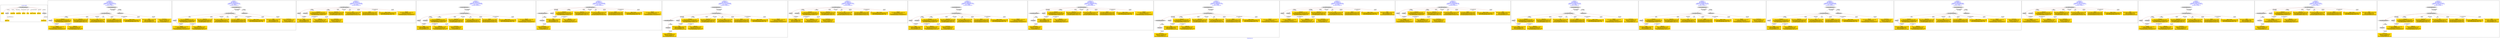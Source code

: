 digraph n0 {
fontcolor="blue"
remincross="true"
label="s29-gilcrease.csv"
subgraph cluster_0 {
label="1-correct model"
n2[style="filled",color="white",fillcolor="lightgray",label="CulturalHeritageObject1"];
n3[shape="plaintext",style="filled",fillcolor="gold",label="Dated"];
n4[style="filled",color="white",fillcolor="lightgray",label="Person1"];
n5[shape="plaintext",style="filled",fillcolor="gold",label="Description"];
n6[shape="plaintext",style="filled",fillcolor="gold",label="Dimensions"];
n7[shape="plaintext",style="filled",fillcolor="gold",label="Medium"];
n8[shape="plaintext",style="filled",fillcolor="gold",label="Title"];
n9[shape="plaintext",style="filled",fillcolor="gold",label="Object Number"];
n10[shape="plaintext",style="filled",fillcolor="gold",label="ObjectID"];
n11[style="filled",color="white",fillcolor="lightgray",label="Concept1"];
n12[shape="plaintext",style="filled",fillcolor="gold",label="Alpha Sort"];
n13[shape="plaintext",style="filled",fillcolor="gold",label="Classification"];
}
subgraph cluster_1 {
label="candidate 0\nlink coherence:1.0\nnode coherence:1.0\nconfidence:0.4631495423009722\nmapping score:0.5988276252114352\ncost:11.99958\n-precision:0.67-recall:0.73"
n15[style="filled",color="white",fillcolor="lightgray",label="CulturalHeritageObject1"];
n16[style="filled",color="white",fillcolor="lightgray",label="Person1"];
n17[style="filled",color="white",fillcolor="lightgray",label="EuropeanaAggregation1"];
n18[style="filled",color="white",fillcolor="lightgray",label="WebResource1"];
n19[shape="plaintext",style="filled",fillcolor="gold",label="Dimensions\n[CulturalHeritageObject,extent,0.687]\n[CulturalHeritageObject,accessionNumber,0.159]\n[CulturalHeritageObject,description,0.083]\n[CulturalHeritageObject,medium,0.071]"];
n20[shape="plaintext",style="filled",fillcolor="gold",label="Description\n[CulturalHeritageObject,description,0.375]\n[Person,biographicalInformation,0.259]\n[CulturalHeritageObject,title,0.232]\n[CulturalHeritageObject,medium,0.134]"];
n21[shape="plaintext",style="filled",fillcolor="gold",label="ObjectID\n[CulturalHeritageObject,created,0.39]\n[Person,dateOfDeath,0.3]\n[CulturalHeritageObject,accessionNumber,0.237]\n[CulturalHeritageObject,description,0.073]"];
n22[shape="plaintext",style="filled",fillcolor="gold",label="Title\n[CulturalHeritageObject,description,0.336]\n[CulturalHeritageObject,title,0.31]\n[Person,biographicalInformation,0.26]\n[CulturalHeritageObject,provenance,0.093]"];
n23[shape="plaintext",style="filled",fillcolor="gold",label="Medium\n[CulturalHeritageObject,medium,0.809]\n[CulturalHeritageObject,description,0.079]\n[Person,biographicalInformation,0.058]\n[CulturalHeritageObject,provenance,0.054]"];
n24[shape="plaintext",style="filled",fillcolor="gold",label="Classification\n[WebResource,classLink,0.315]\n[Document,classLink,0.275]\n[Concept,prefLabel,0.22]\n[Person,biographicalInformation,0.19]"];
n25[shape="plaintext",style="filled",fillcolor="gold",label="Object Number\n[CulturalHeritageObject,accessionNumber,0.548]\n[CulturalHeritageObject,extent,0.313]\n[Person,biographicalInformation,0.138]"];
n26[shape="plaintext",style="filled",fillcolor="gold",label="Alpha Sort\n[Person,nameOfThePerson,0.446]\n[Document,classLink,0.219]\n[CulturalHeritageObject,provenance,0.188]\n[CulturalHeritageObject,title,0.147]"];
n27[shape="plaintext",style="filled",fillcolor="gold",label="Dated\n[CulturalHeritageObject,created,0.378]\n[Person,dateOfBirth,0.28]\n[Person,dateOfDeath,0.254]\n[Person,biographicalInformation,0.088]"];
}
subgraph cluster_2 {
label="candidate 1\nlink coherence:1.0\nnode coherence:1.0\nconfidence:0.4631495423009722\nmapping score:0.5988276252114352\ncost:11.99974\n-precision:0.58-recall:0.64"
n29[style="filled",color="white",fillcolor="lightgray",label="CulturalHeritageObject1"];
n30[style="filled",color="white",fillcolor="lightgray",label="Person2"];
n31[style="filled",color="white",fillcolor="lightgray",label="EuropeanaAggregation1"];
n32[style="filled",color="white",fillcolor="lightgray",label="WebResource1"];
n33[shape="plaintext",style="filled",fillcolor="gold",label="ObjectID\n[CulturalHeritageObject,created,0.39]\n[Person,dateOfDeath,0.3]\n[CulturalHeritageObject,accessionNumber,0.237]\n[CulturalHeritageObject,description,0.073]"];
n34[shape="plaintext",style="filled",fillcolor="gold",label="Dimensions\n[CulturalHeritageObject,extent,0.687]\n[CulturalHeritageObject,accessionNumber,0.159]\n[CulturalHeritageObject,description,0.083]\n[CulturalHeritageObject,medium,0.071]"];
n35[shape="plaintext",style="filled",fillcolor="gold",label="Alpha Sort\n[Person,nameOfThePerson,0.446]\n[Document,classLink,0.219]\n[CulturalHeritageObject,provenance,0.188]\n[CulturalHeritageObject,title,0.147]"];
n36[shape="plaintext",style="filled",fillcolor="gold",label="Description\n[CulturalHeritageObject,description,0.375]\n[Person,biographicalInformation,0.259]\n[CulturalHeritageObject,title,0.232]\n[CulturalHeritageObject,medium,0.134]"];
n37[shape="plaintext",style="filled",fillcolor="gold",label="Title\n[CulturalHeritageObject,description,0.336]\n[CulturalHeritageObject,title,0.31]\n[Person,biographicalInformation,0.26]\n[CulturalHeritageObject,provenance,0.093]"];
n38[shape="plaintext",style="filled",fillcolor="gold",label="Medium\n[CulturalHeritageObject,medium,0.809]\n[CulturalHeritageObject,description,0.079]\n[Person,biographicalInformation,0.058]\n[CulturalHeritageObject,provenance,0.054]"];
n39[shape="plaintext",style="filled",fillcolor="gold",label="Classification\n[WebResource,classLink,0.315]\n[Document,classLink,0.275]\n[Concept,prefLabel,0.22]\n[Person,biographicalInformation,0.19]"];
n40[shape="plaintext",style="filled",fillcolor="gold",label="Object Number\n[CulturalHeritageObject,accessionNumber,0.548]\n[CulturalHeritageObject,extent,0.313]\n[Person,biographicalInformation,0.138]"];
n41[shape="plaintext",style="filled",fillcolor="gold",label="Dated\n[CulturalHeritageObject,created,0.378]\n[Person,dateOfBirth,0.28]\n[Person,dateOfDeath,0.254]\n[Person,biographicalInformation,0.088]"];
}
subgraph cluster_3 {
label="candidate 10\nlink coherence:1.0\nnode coherence:1.0\nconfidence:0.45771821290424836\nmapping score:0.5970171820791939\ncost:10.99981\n-precision:0.64-recall:0.64"
n43[style="filled",color="white",fillcolor="lightgray",label="CulturalHeritageObject1"];
n44[style="filled",color="white",fillcolor="lightgray",label="Person1"];
n45[style="filled",color="white",fillcolor="lightgray",label="Document1"];
n46[shape="plaintext",style="filled",fillcolor="gold",label="Dimensions\n[CulturalHeritageObject,extent,0.687]\n[CulturalHeritageObject,accessionNumber,0.159]\n[CulturalHeritageObject,description,0.083]\n[CulturalHeritageObject,medium,0.071]"];
n47[shape="plaintext",style="filled",fillcolor="gold",label="Classification\n[WebResource,classLink,0.315]\n[Document,classLink,0.275]\n[Concept,prefLabel,0.22]\n[Person,biographicalInformation,0.19]"];
n48[shape="plaintext",style="filled",fillcolor="gold",label="Description\n[CulturalHeritageObject,description,0.375]\n[Person,biographicalInformation,0.259]\n[CulturalHeritageObject,title,0.232]\n[CulturalHeritageObject,medium,0.134]"];
n49[shape="plaintext",style="filled",fillcolor="gold",label="Title\n[CulturalHeritageObject,description,0.336]\n[CulturalHeritageObject,title,0.31]\n[Person,biographicalInformation,0.26]\n[CulturalHeritageObject,provenance,0.093]"];
n50[shape="plaintext",style="filled",fillcolor="gold",label="Medium\n[CulturalHeritageObject,medium,0.809]\n[CulturalHeritageObject,description,0.079]\n[Person,biographicalInformation,0.058]\n[CulturalHeritageObject,provenance,0.054]"];
n51[shape="plaintext",style="filled",fillcolor="gold",label="Dated\n[CulturalHeritageObject,created,0.378]\n[Person,dateOfBirth,0.28]\n[Person,dateOfDeath,0.254]\n[Person,biographicalInformation,0.088]"];
n52[shape="plaintext",style="filled",fillcolor="gold",label="Object Number\n[CulturalHeritageObject,accessionNumber,0.548]\n[CulturalHeritageObject,extent,0.313]\n[Person,biographicalInformation,0.138]"];
n53[shape="plaintext",style="filled",fillcolor="gold",label="Alpha Sort\n[Person,nameOfThePerson,0.446]\n[Document,classLink,0.219]\n[CulturalHeritageObject,provenance,0.188]\n[CulturalHeritageObject,title,0.147]"];
n54[shape="plaintext",style="filled",fillcolor="gold",label="ObjectID\n[CulturalHeritageObject,created,0.39]\n[Person,dateOfDeath,0.3]\n[CulturalHeritageObject,accessionNumber,0.237]\n[CulturalHeritageObject,description,0.073]"];
}
subgraph cluster_4 {
label="candidate 11\nlink coherence:1.0\nnode coherence:1.0\nconfidence:0.45771821290424836\nmapping score:0.5970171820791939\ncost:11.99968\n-precision:0.58-recall:0.64"
n56[style="filled",color="white",fillcolor="lightgray",label="CulturalHeritageObject1"];
n57[style="filled",color="white",fillcolor="lightgray",label="Person1"];
n58[style="filled",color="white",fillcolor="lightgray",label="Document1"];
n59[style="filled",color="white",fillcolor="lightgray",label="EuropeanaAggregation1"];
n60[shape="plaintext",style="filled",fillcolor="gold",label="Dimensions\n[CulturalHeritageObject,extent,0.687]\n[CulturalHeritageObject,accessionNumber,0.159]\n[CulturalHeritageObject,description,0.083]\n[CulturalHeritageObject,medium,0.071]"];
n61[shape="plaintext",style="filled",fillcolor="gold",label="Classification\n[WebResource,classLink,0.315]\n[Document,classLink,0.275]\n[Concept,prefLabel,0.22]\n[Person,biographicalInformation,0.19]"];
n62[shape="plaintext",style="filled",fillcolor="gold",label="Description\n[CulturalHeritageObject,description,0.375]\n[Person,biographicalInformation,0.259]\n[CulturalHeritageObject,title,0.232]\n[CulturalHeritageObject,medium,0.134]"];
n63[shape="plaintext",style="filled",fillcolor="gold",label="Title\n[CulturalHeritageObject,description,0.336]\n[CulturalHeritageObject,title,0.31]\n[Person,biographicalInformation,0.26]\n[CulturalHeritageObject,provenance,0.093]"];
n64[shape="plaintext",style="filled",fillcolor="gold",label="Medium\n[CulturalHeritageObject,medium,0.809]\n[CulturalHeritageObject,description,0.079]\n[Person,biographicalInformation,0.058]\n[CulturalHeritageObject,provenance,0.054]"];
n65[shape="plaintext",style="filled",fillcolor="gold",label="Dated\n[CulturalHeritageObject,created,0.378]\n[Person,dateOfBirth,0.28]\n[Person,dateOfDeath,0.254]\n[Person,biographicalInformation,0.088]"];
n66[shape="plaintext",style="filled",fillcolor="gold",label="Object Number\n[CulturalHeritageObject,accessionNumber,0.548]\n[CulturalHeritageObject,extent,0.313]\n[Person,biographicalInformation,0.138]"];
n67[shape="plaintext",style="filled",fillcolor="gold",label="Alpha Sort\n[Person,nameOfThePerson,0.446]\n[Document,classLink,0.219]\n[CulturalHeritageObject,provenance,0.188]\n[CulturalHeritageObject,title,0.147]"];
n68[shape="plaintext",style="filled",fillcolor="gold",label="ObjectID\n[CulturalHeritageObject,created,0.39]\n[Person,dateOfDeath,0.3]\n[CulturalHeritageObject,accessionNumber,0.237]\n[CulturalHeritageObject,description,0.073]"];
}
subgraph cluster_5 {
label="candidate 12\nlink coherence:1.0\nnode coherence:1.0\nconfidence:0.45771821290424836\nmapping score:0.5970171820791939\ncost:11.99981\n-precision:0.58-recall:0.64"
n70[style="filled",color="white",fillcolor="lightgray",label="CulturalHeritageObject1"];
n71[style="filled",color="white",fillcolor="lightgray",label="CulturalHeritageObject2"];
n72[style="filled",color="white",fillcolor="lightgray",label="Person1"];
n73[style="filled",color="white",fillcolor="lightgray",label="Document2"];
n74[shape="plaintext",style="filled",fillcolor="gold",label="Dimensions\n[CulturalHeritageObject,extent,0.687]\n[CulturalHeritageObject,accessionNumber,0.159]\n[CulturalHeritageObject,description,0.083]\n[CulturalHeritageObject,medium,0.071]"];
n75[shape="plaintext",style="filled",fillcolor="gold",label="Description\n[CulturalHeritageObject,description,0.375]\n[Person,biographicalInformation,0.259]\n[CulturalHeritageObject,title,0.232]\n[CulturalHeritageObject,medium,0.134]"];
n76[shape="plaintext",style="filled",fillcolor="gold",label="Title\n[CulturalHeritageObject,description,0.336]\n[CulturalHeritageObject,title,0.31]\n[Person,biographicalInformation,0.26]\n[CulturalHeritageObject,provenance,0.093]"];
n77[shape="plaintext",style="filled",fillcolor="gold",label="Medium\n[CulturalHeritageObject,medium,0.809]\n[CulturalHeritageObject,description,0.079]\n[Person,biographicalInformation,0.058]\n[CulturalHeritageObject,provenance,0.054]"];
n78[shape="plaintext",style="filled",fillcolor="gold",label="Dated\n[CulturalHeritageObject,created,0.378]\n[Person,dateOfBirth,0.28]\n[Person,dateOfDeath,0.254]\n[Person,biographicalInformation,0.088]"];
n79[shape="plaintext",style="filled",fillcolor="gold",label="Object Number\n[CulturalHeritageObject,accessionNumber,0.548]\n[CulturalHeritageObject,extent,0.313]\n[Person,biographicalInformation,0.138]"];
n80[shape="plaintext",style="filled",fillcolor="gold",label="Classification\n[WebResource,classLink,0.315]\n[Document,classLink,0.275]\n[Concept,prefLabel,0.22]\n[Person,biographicalInformation,0.19]"];
n81[shape="plaintext",style="filled",fillcolor="gold",label="Alpha Sort\n[Person,nameOfThePerson,0.446]\n[Document,classLink,0.219]\n[CulturalHeritageObject,provenance,0.188]\n[CulturalHeritageObject,title,0.147]"];
n82[shape="plaintext",style="filled",fillcolor="gold",label="ObjectID\n[CulturalHeritageObject,created,0.39]\n[Person,dateOfDeath,0.3]\n[CulturalHeritageObject,accessionNumber,0.237]\n[CulturalHeritageObject,description,0.073]"];
}
subgraph cluster_6 {
label="candidate 13\nlink coherence:1.0\nnode coherence:1.0\nconfidence:0.45771821290424836\nmapping score:0.5970171820791939\ncost:12.99968\n-precision:0.54-recall:0.64"
n84[style="filled",color="white",fillcolor="lightgray",label="CulturalHeritageObject1"];
n85[style="filled",color="white",fillcolor="lightgray",label="CulturalHeritageObject2"];
n86[style="filled",color="white",fillcolor="lightgray",label="Person1"];
n87[style="filled",color="white",fillcolor="lightgray",label="Document2"];
n88[style="filled",color="white",fillcolor="lightgray",label="EuropeanaAggregation1"];
n89[shape="plaintext",style="filled",fillcolor="gold",label="Dimensions\n[CulturalHeritageObject,extent,0.687]\n[CulturalHeritageObject,accessionNumber,0.159]\n[CulturalHeritageObject,description,0.083]\n[CulturalHeritageObject,medium,0.071]"];
n90[shape="plaintext",style="filled",fillcolor="gold",label="Description\n[CulturalHeritageObject,description,0.375]\n[Person,biographicalInformation,0.259]\n[CulturalHeritageObject,title,0.232]\n[CulturalHeritageObject,medium,0.134]"];
n91[shape="plaintext",style="filled",fillcolor="gold",label="Title\n[CulturalHeritageObject,description,0.336]\n[CulturalHeritageObject,title,0.31]\n[Person,biographicalInformation,0.26]\n[CulturalHeritageObject,provenance,0.093]"];
n92[shape="plaintext",style="filled",fillcolor="gold",label="Medium\n[CulturalHeritageObject,medium,0.809]\n[CulturalHeritageObject,description,0.079]\n[Person,biographicalInformation,0.058]\n[CulturalHeritageObject,provenance,0.054]"];
n93[shape="plaintext",style="filled",fillcolor="gold",label="Dated\n[CulturalHeritageObject,created,0.378]\n[Person,dateOfBirth,0.28]\n[Person,dateOfDeath,0.254]\n[Person,biographicalInformation,0.088]"];
n94[shape="plaintext",style="filled",fillcolor="gold",label="Object Number\n[CulturalHeritageObject,accessionNumber,0.548]\n[CulturalHeritageObject,extent,0.313]\n[Person,biographicalInformation,0.138]"];
n95[shape="plaintext",style="filled",fillcolor="gold",label="Classification\n[WebResource,classLink,0.315]\n[Document,classLink,0.275]\n[Concept,prefLabel,0.22]\n[Person,biographicalInformation,0.19]"];
n96[shape="plaintext",style="filled",fillcolor="gold",label="Alpha Sort\n[Person,nameOfThePerson,0.446]\n[Document,classLink,0.219]\n[CulturalHeritageObject,provenance,0.188]\n[CulturalHeritageObject,title,0.147]"];
n97[shape="plaintext",style="filled",fillcolor="gold",label="ObjectID\n[CulturalHeritageObject,created,0.39]\n[Person,dateOfDeath,0.3]\n[CulturalHeritageObject,accessionNumber,0.237]\n[CulturalHeritageObject,description,0.073]"];
}
subgraph cluster_7 {
label="candidate 14\nlink coherence:1.0\nnode coherence:1.0\nconfidence:0.4548026498797903\nmapping score:0.5960453277377079\ncost:10.99981\n-precision:0.64-recall:0.64"
n99[style="filled",color="white",fillcolor="lightgray",label="CulturalHeritageObject1"];
n100[style="filled",color="white",fillcolor="lightgray",label="Person1"];
n101[style="filled",color="white",fillcolor="lightgray",label="Document1"];
n102[shape="plaintext",style="filled",fillcolor="gold",label="Dimensions\n[CulturalHeritageObject,extent,0.687]\n[CulturalHeritageObject,accessionNumber,0.159]\n[CulturalHeritageObject,description,0.083]\n[CulturalHeritageObject,medium,0.071]"];
n103[shape="plaintext",style="filled",fillcolor="gold",label="Classification\n[WebResource,classLink,0.315]\n[Document,classLink,0.275]\n[Concept,prefLabel,0.22]\n[Person,biographicalInformation,0.19]"];
n104[shape="plaintext",style="filled",fillcolor="gold",label="Description\n[CulturalHeritageObject,description,0.375]\n[Person,biographicalInformation,0.259]\n[CulturalHeritageObject,title,0.232]\n[CulturalHeritageObject,medium,0.134]"];
n105[shape="plaintext",style="filled",fillcolor="gold",label="Dated\n[CulturalHeritageObject,created,0.378]\n[Person,dateOfBirth,0.28]\n[Person,dateOfDeath,0.254]\n[Person,biographicalInformation,0.088]"];
n106[shape="plaintext",style="filled",fillcolor="gold",label="Title\n[CulturalHeritageObject,description,0.336]\n[CulturalHeritageObject,title,0.31]\n[Person,biographicalInformation,0.26]\n[CulturalHeritageObject,provenance,0.093]"];
n107[shape="plaintext",style="filled",fillcolor="gold",label="Medium\n[CulturalHeritageObject,medium,0.809]\n[CulturalHeritageObject,description,0.079]\n[Person,biographicalInformation,0.058]\n[CulturalHeritageObject,provenance,0.054]"];
n108[shape="plaintext",style="filled",fillcolor="gold",label="Object Number\n[CulturalHeritageObject,accessionNumber,0.548]\n[CulturalHeritageObject,extent,0.313]\n[Person,biographicalInformation,0.138]"];
n109[shape="plaintext",style="filled",fillcolor="gold",label="Alpha Sort\n[Person,nameOfThePerson,0.446]\n[Document,classLink,0.219]\n[CulturalHeritageObject,provenance,0.188]\n[CulturalHeritageObject,title,0.147]"];
n110[shape="plaintext",style="filled",fillcolor="gold",label="ObjectID\n[CulturalHeritageObject,created,0.39]\n[Person,dateOfDeath,0.3]\n[CulturalHeritageObject,accessionNumber,0.237]\n[CulturalHeritageObject,description,0.073]"];
}
subgraph cluster_8 {
label="candidate 15\nlink coherence:1.0\nnode coherence:1.0\nconfidence:0.4548026498797903\nmapping score:0.5960453277377079\ncost:11.99968\n-precision:0.58-recall:0.64"
n112[style="filled",color="white",fillcolor="lightgray",label="CulturalHeritageObject1"];
n113[style="filled",color="white",fillcolor="lightgray",label="Person1"];
n114[style="filled",color="white",fillcolor="lightgray",label="Document1"];
n115[style="filled",color="white",fillcolor="lightgray",label="EuropeanaAggregation1"];
n116[shape="plaintext",style="filled",fillcolor="gold",label="Dimensions\n[CulturalHeritageObject,extent,0.687]\n[CulturalHeritageObject,accessionNumber,0.159]\n[CulturalHeritageObject,description,0.083]\n[CulturalHeritageObject,medium,0.071]"];
n117[shape="plaintext",style="filled",fillcolor="gold",label="Classification\n[WebResource,classLink,0.315]\n[Document,classLink,0.275]\n[Concept,prefLabel,0.22]\n[Person,biographicalInformation,0.19]"];
n118[shape="plaintext",style="filled",fillcolor="gold",label="Description\n[CulturalHeritageObject,description,0.375]\n[Person,biographicalInformation,0.259]\n[CulturalHeritageObject,title,0.232]\n[CulturalHeritageObject,medium,0.134]"];
n119[shape="plaintext",style="filled",fillcolor="gold",label="Dated\n[CulturalHeritageObject,created,0.378]\n[Person,dateOfBirth,0.28]\n[Person,dateOfDeath,0.254]\n[Person,biographicalInformation,0.088]"];
n120[shape="plaintext",style="filled",fillcolor="gold",label="Title\n[CulturalHeritageObject,description,0.336]\n[CulturalHeritageObject,title,0.31]\n[Person,biographicalInformation,0.26]\n[CulturalHeritageObject,provenance,0.093]"];
n121[shape="plaintext",style="filled",fillcolor="gold",label="Medium\n[CulturalHeritageObject,medium,0.809]\n[CulturalHeritageObject,description,0.079]\n[Person,biographicalInformation,0.058]\n[CulturalHeritageObject,provenance,0.054]"];
n122[shape="plaintext",style="filled",fillcolor="gold",label="Object Number\n[CulturalHeritageObject,accessionNumber,0.548]\n[CulturalHeritageObject,extent,0.313]\n[Person,biographicalInformation,0.138]"];
n123[shape="plaintext",style="filled",fillcolor="gold",label="Alpha Sort\n[Person,nameOfThePerson,0.446]\n[Document,classLink,0.219]\n[CulturalHeritageObject,provenance,0.188]\n[CulturalHeritageObject,title,0.147]"];
n124[shape="plaintext",style="filled",fillcolor="gold",label="ObjectID\n[CulturalHeritageObject,created,0.39]\n[Person,dateOfDeath,0.3]\n[CulturalHeritageObject,accessionNumber,0.237]\n[CulturalHeritageObject,description,0.073]"];
}
subgraph cluster_9 {
label="candidate 16\nlink coherence:1.0\nnode coherence:1.0\nconfidence:0.4548026498797903\nmapping score:0.5960453277377079\ncost:11.99981\n-precision:0.58-recall:0.64"
n126[style="filled",color="white",fillcolor="lightgray",label="CulturalHeritageObject1"];
n127[style="filled",color="white",fillcolor="lightgray",label="CulturalHeritageObject2"];
n128[style="filled",color="white",fillcolor="lightgray",label="Person1"];
n129[style="filled",color="white",fillcolor="lightgray",label="Document2"];
n130[shape="plaintext",style="filled",fillcolor="gold",label="Dimensions\n[CulturalHeritageObject,extent,0.687]\n[CulturalHeritageObject,accessionNumber,0.159]\n[CulturalHeritageObject,description,0.083]\n[CulturalHeritageObject,medium,0.071]"];
n131[shape="plaintext",style="filled",fillcolor="gold",label="Description\n[CulturalHeritageObject,description,0.375]\n[Person,biographicalInformation,0.259]\n[CulturalHeritageObject,title,0.232]\n[CulturalHeritageObject,medium,0.134]"];
n132[shape="plaintext",style="filled",fillcolor="gold",label="Dated\n[CulturalHeritageObject,created,0.378]\n[Person,dateOfBirth,0.28]\n[Person,dateOfDeath,0.254]\n[Person,biographicalInformation,0.088]"];
n133[shape="plaintext",style="filled",fillcolor="gold",label="Title\n[CulturalHeritageObject,description,0.336]\n[CulturalHeritageObject,title,0.31]\n[Person,biographicalInformation,0.26]\n[CulturalHeritageObject,provenance,0.093]"];
n134[shape="plaintext",style="filled",fillcolor="gold",label="Medium\n[CulturalHeritageObject,medium,0.809]\n[CulturalHeritageObject,description,0.079]\n[Person,biographicalInformation,0.058]\n[CulturalHeritageObject,provenance,0.054]"];
n135[shape="plaintext",style="filled",fillcolor="gold",label="Object Number\n[CulturalHeritageObject,accessionNumber,0.548]\n[CulturalHeritageObject,extent,0.313]\n[Person,biographicalInformation,0.138]"];
n136[shape="plaintext",style="filled",fillcolor="gold",label="Classification\n[WebResource,classLink,0.315]\n[Document,classLink,0.275]\n[Concept,prefLabel,0.22]\n[Person,biographicalInformation,0.19]"];
n137[shape="plaintext",style="filled",fillcolor="gold",label="Alpha Sort\n[Person,nameOfThePerson,0.446]\n[Document,classLink,0.219]\n[CulturalHeritageObject,provenance,0.188]\n[CulturalHeritageObject,title,0.147]"];
n138[shape="plaintext",style="filled",fillcolor="gold",label="ObjectID\n[CulturalHeritageObject,created,0.39]\n[Person,dateOfDeath,0.3]\n[CulturalHeritageObject,accessionNumber,0.237]\n[CulturalHeritageObject,description,0.073]"];
}
subgraph cluster_10 {
label="candidate 17\nlink coherence:1.0\nnode coherence:1.0\nconfidence:0.4548026498797903\nmapping score:0.5960453277377079\ncost:12.99968\n-precision:0.54-recall:0.64"
n140[style="filled",color="white",fillcolor="lightgray",label="CulturalHeritageObject1"];
n141[style="filled",color="white",fillcolor="lightgray",label="CulturalHeritageObject2"];
n142[style="filled",color="white",fillcolor="lightgray",label="Person1"];
n143[style="filled",color="white",fillcolor="lightgray",label="Document2"];
n144[style="filled",color="white",fillcolor="lightgray",label="EuropeanaAggregation1"];
n145[shape="plaintext",style="filled",fillcolor="gold",label="Dimensions\n[CulturalHeritageObject,extent,0.687]\n[CulturalHeritageObject,accessionNumber,0.159]\n[CulturalHeritageObject,description,0.083]\n[CulturalHeritageObject,medium,0.071]"];
n146[shape="plaintext",style="filled",fillcolor="gold",label="Description\n[CulturalHeritageObject,description,0.375]\n[Person,biographicalInformation,0.259]\n[CulturalHeritageObject,title,0.232]\n[CulturalHeritageObject,medium,0.134]"];
n147[shape="plaintext",style="filled",fillcolor="gold",label="Dated\n[CulturalHeritageObject,created,0.378]\n[Person,dateOfBirth,0.28]\n[Person,dateOfDeath,0.254]\n[Person,biographicalInformation,0.088]"];
n148[shape="plaintext",style="filled",fillcolor="gold",label="Title\n[CulturalHeritageObject,description,0.336]\n[CulturalHeritageObject,title,0.31]\n[Person,biographicalInformation,0.26]\n[CulturalHeritageObject,provenance,0.093]"];
n149[shape="plaintext",style="filled",fillcolor="gold",label="Medium\n[CulturalHeritageObject,medium,0.809]\n[CulturalHeritageObject,description,0.079]\n[Person,biographicalInformation,0.058]\n[CulturalHeritageObject,provenance,0.054]"];
n150[shape="plaintext",style="filled",fillcolor="gold",label="Object Number\n[CulturalHeritageObject,accessionNumber,0.548]\n[CulturalHeritageObject,extent,0.313]\n[Person,biographicalInformation,0.138]"];
n151[shape="plaintext",style="filled",fillcolor="gold",label="Classification\n[WebResource,classLink,0.315]\n[Document,classLink,0.275]\n[Concept,prefLabel,0.22]\n[Person,biographicalInformation,0.19]"];
n152[shape="plaintext",style="filled",fillcolor="gold",label="Alpha Sort\n[Person,nameOfThePerson,0.446]\n[Document,classLink,0.219]\n[CulturalHeritageObject,provenance,0.188]\n[CulturalHeritageObject,title,0.147]"];
n153[shape="plaintext",style="filled",fillcolor="gold",label="ObjectID\n[CulturalHeritageObject,created,0.39]\n[Person,dateOfDeath,0.3]\n[CulturalHeritageObject,accessionNumber,0.237]\n[CulturalHeritageObject,description,0.073]"];
}
subgraph cluster_11 {
label="candidate 18\nlink coherence:1.0\nnode coherence:1.0\nconfidence:0.45255824823847424\nmapping score:0.5952971938572692\ncost:10.9998\n-precision:0.91-recall:0.91"
n155[style="filled",color="white",fillcolor="lightgray",label="CulturalHeritageObject1"];
n156[style="filled",color="white",fillcolor="lightgray",label="Person1"];
n157[style="filled",color="white",fillcolor="lightgray",label="Concept1"];
n158[shape="plaintext",style="filled",fillcolor="gold",label="Dimensions\n[CulturalHeritageObject,extent,0.687]\n[CulturalHeritageObject,accessionNumber,0.159]\n[CulturalHeritageObject,description,0.083]\n[CulturalHeritageObject,medium,0.071]"];
n159[shape="plaintext",style="filled",fillcolor="gold",label="Classification\n[WebResource,classLink,0.315]\n[Document,classLink,0.275]\n[Concept,prefLabel,0.22]\n[Person,biographicalInformation,0.19]"];
n160[shape="plaintext",style="filled",fillcolor="gold",label="Description\n[CulturalHeritageObject,description,0.375]\n[Person,biographicalInformation,0.259]\n[CulturalHeritageObject,title,0.232]\n[CulturalHeritageObject,medium,0.134]"];
n161[shape="plaintext",style="filled",fillcolor="gold",label="ObjectID\n[CulturalHeritageObject,created,0.39]\n[Person,dateOfDeath,0.3]\n[CulturalHeritageObject,accessionNumber,0.237]\n[CulturalHeritageObject,description,0.073]"];
n162[shape="plaintext",style="filled",fillcolor="gold",label="Title\n[CulturalHeritageObject,description,0.336]\n[CulturalHeritageObject,title,0.31]\n[Person,biographicalInformation,0.26]\n[CulturalHeritageObject,provenance,0.093]"];
n163[shape="plaintext",style="filled",fillcolor="gold",label="Medium\n[CulturalHeritageObject,medium,0.809]\n[CulturalHeritageObject,description,0.079]\n[Person,biographicalInformation,0.058]\n[CulturalHeritageObject,provenance,0.054]"];
n164[shape="plaintext",style="filled",fillcolor="gold",label="Object Number\n[CulturalHeritageObject,accessionNumber,0.548]\n[CulturalHeritageObject,extent,0.313]\n[Person,biographicalInformation,0.138]"];
n165[shape="plaintext",style="filled",fillcolor="gold",label="Alpha Sort\n[Person,nameOfThePerson,0.446]\n[Document,classLink,0.219]\n[CulturalHeritageObject,provenance,0.188]\n[CulturalHeritageObject,title,0.147]"];
n166[shape="plaintext",style="filled",fillcolor="gold",label="Dated\n[CulturalHeritageObject,created,0.378]\n[Person,dateOfBirth,0.28]\n[Person,dateOfDeath,0.254]\n[Person,biographicalInformation,0.088]"];
}
subgraph cluster_12 {
label="candidate 19\nlink coherence:1.0\nnode coherence:1.0\nconfidence:0.45255824823847424\nmapping score:0.5952971938572692\ncost:10.99981\n-precision:0.82-recall:0.82"
n168[style="filled",color="white",fillcolor="lightgray",label="CulturalHeritageObject1"];
n169[style="filled",color="white",fillcolor="lightgray",label="Person1"];
n170[style="filled",color="white",fillcolor="lightgray",label="Concept1"];
n171[shape="plaintext",style="filled",fillcolor="gold",label="Dimensions\n[CulturalHeritageObject,extent,0.687]\n[CulturalHeritageObject,accessionNumber,0.159]\n[CulturalHeritageObject,description,0.083]\n[CulturalHeritageObject,medium,0.071]"];
n172[shape="plaintext",style="filled",fillcolor="gold",label="Classification\n[WebResource,classLink,0.315]\n[Document,classLink,0.275]\n[Concept,prefLabel,0.22]\n[Person,biographicalInformation,0.19]"];
n173[shape="plaintext",style="filled",fillcolor="gold",label="Description\n[CulturalHeritageObject,description,0.375]\n[Person,biographicalInformation,0.259]\n[CulturalHeritageObject,title,0.232]\n[CulturalHeritageObject,medium,0.134]"];
n174[shape="plaintext",style="filled",fillcolor="gold",label="ObjectID\n[CulturalHeritageObject,created,0.39]\n[Person,dateOfDeath,0.3]\n[CulturalHeritageObject,accessionNumber,0.237]\n[CulturalHeritageObject,description,0.073]"];
n175[shape="plaintext",style="filled",fillcolor="gold",label="Title\n[CulturalHeritageObject,description,0.336]\n[CulturalHeritageObject,title,0.31]\n[Person,biographicalInformation,0.26]\n[CulturalHeritageObject,provenance,0.093]"];
n176[shape="plaintext",style="filled",fillcolor="gold",label="Medium\n[CulturalHeritageObject,medium,0.809]\n[CulturalHeritageObject,description,0.079]\n[Person,biographicalInformation,0.058]\n[CulturalHeritageObject,provenance,0.054]"];
n177[shape="plaintext",style="filled",fillcolor="gold",label="Object Number\n[CulturalHeritageObject,accessionNumber,0.548]\n[CulturalHeritageObject,extent,0.313]\n[Person,biographicalInformation,0.138]"];
n178[shape="plaintext",style="filled",fillcolor="gold",label="Alpha Sort\n[Person,nameOfThePerson,0.446]\n[Document,classLink,0.219]\n[CulturalHeritageObject,provenance,0.188]\n[CulturalHeritageObject,title,0.147]"];
n179[shape="plaintext",style="filled",fillcolor="gold",label="Dated\n[CulturalHeritageObject,created,0.378]\n[Person,dateOfBirth,0.28]\n[Person,dateOfDeath,0.254]\n[Person,biographicalInformation,0.088]"];
}
subgraph cluster_13 {
label="candidate 2\nlink coherence:1.0\nnode coherence:1.0\nconfidence:0.46224980749171785\nmapping score:0.5985277136083503\ncost:11.99958\n-precision:0.58-recall:0.64"
n181[style="filled",color="white",fillcolor="lightgray",label="CulturalHeritageObject1"];
n182[style="filled",color="white",fillcolor="lightgray",label="Person1"];
n183[style="filled",color="white",fillcolor="lightgray",label="EuropeanaAggregation1"];
n184[style="filled",color="white",fillcolor="lightgray",label="WebResource1"];
n185[shape="plaintext",style="filled",fillcolor="gold",label="Dimensions\n[CulturalHeritageObject,extent,0.687]\n[CulturalHeritageObject,accessionNumber,0.159]\n[CulturalHeritageObject,description,0.083]\n[CulturalHeritageObject,medium,0.071]"];
n186[shape="plaintext",style="filled",fillcolor="gold",label="Description\n[CulturalHeritageObject,description,0.375]\n[Person,biographicalInformation,0.259]\n[CulturalHeritageObject,title,0.232]\n[CulturalHeritageObject,medium,0.134]"];
n187[shape="plaintext",style="filled",fillcolor="gold",label="Title\n[CulturalHeritageObject,description,0.336]\n[CulturalHeritageObject,title,0.31]\n[Person,biographicalInformation,0.26]\n[CulturalHeritageObject,provenance,0.093]"];
n188[shape="plaintext",style="filled",fillcolor="gold",label="Medium\n[CulturalHeritageObject,medium,0.809]\n[CulturalHeritageObject,description,0.079]\n[Person,biographicalInformation,0.058]\n[CulturalHeritageObject,provenance,0.054]"];
n189[shape="plaintext",style="filled",fillcolor="gold",label="Classification\n[WebResource,classLink,0.315]\n[Document,classLink,0.275]\n[Concept,prefLabel,0.22]\n[Person,biographicalInformation,0.19]"];
n190[shape="plaintext",style="filled",fillcolor="gold",label="Dated\n[CulturalHeritageObject,created,0.378]\n[Person,dateOfBirth,0.28]\n[Person,dateOfDeath,0.254]\n[Person,biographicalInformation,0.088]"];
n191[shape="plaintext",style="filled",fillcolor="gold",label="Object Number\n[CulturalHeritageObject,accessionNumber,0.548]\n[CulturalHeritageObject,extent,0.313]\n[Person,biographicalInformation,0.138]"];
n192[shape="plaintext",style="filled",fillcolor="gold",label="Alpha Sort\n[Person,nameOfThePerson,0.446]\n[Document,classLink,0.219]\n[CulturalHeritageObject,provenance,0.188]\n[CulturalHeritageObject,title,0.147]"];
n193[shape="plaintext",style="filled",fillcolor="gold",label="ObjectID\n[CulturalHeritageObject,created,0.39]\n[Person,dateOfDeath,0.3]\n[CulturalHeritageObject,accessionNumber,0.237]\n[CulturalHeritageObject,description,0.073]"];
}
subgraph cluster_14 {
label="candidate 3\nlink coherence:1.0\nnode coherence:1.0\nconfidence:0.46224980749171785\nmapping score:0.5985277136083503\ncost:11.99974\n-precision:0.5-recall:0.55"
n195[style="filled",color="white",fillcolor="lightgray",label="CulturalHeritageObject1"];
n196[style="filled",color="white",fillcolor="lightgray",label="Person2"];
n197[style="filled",color="white",fillcolor="lightgray",label="EuropeanaAggregation1"];
n198[style="filled",color="white",fillcolor="lightgray",label="WebResource1"];
n199[shape="plaintext",style="filled",fillcolor="gold",label="Dimensions\n[CulturalHeritageObject,extent,0.687]\n[CulturalHeritageObject,accessionNumber,0.159]\n[CulturalHeritageObject,description,0.083]\n[CulturalHeritageObject,medium,0.071]"];
n200[shape="plaintext",style="filled",fillcolor="gold",label="Dated\n[CulturalHeritageObject,created,0.378]\n[Person,dateOfBirth,0.28]\n[Person,dateOfDeath,0.254]\n[Person,biographicalInformation,0.088]"];
n201[shape="plaintext",style="filled",fillcolor="gold",label="Alpha Sort\n[Person,nameOfThePerson,0.446]\n[Document,classLink,0.219]\n[CulturalHeritageObject,provenance,0.188]\n[CulturalHeritageObject,title,0.147]"];
n202[shape="plaintext",style="filled",fillcolor="gold",label="Description\n[CulturalHeritageObject,description,0.375]\n[Person,biographicalInformation,0.259]\n[CulturalHeritageObject,title,0.232]\n[CulturalHeritageObject,medium,0.134]"];
n203[shape="plaintext",style="filled",fillcolor="gold",label="Title\n[CulturalHeritageObject,description,0.336]\n[CulturalHeritageObject,title,0.31]\n[Person,biographicalInformation,0.26]\n[CulturalHeritageObject,provenance,0.093]"];
n204[shape="plaintext",style="filled",fillcolor="gold",label="Medium\n[CulturalHeritageObject,medium,0.809]\n[CulturalHeritageObject,description,0.079]\n[Person,biographicalInformation,0.058]\n[CulturalHeritageObject,provenance,0.054]"];
n205[shape="plaintext",style="filled",fillcolor="gold",label="Classification\n[WebResource,classLink,0.315]\n[Document,classLink,0.275]\n[Concept,prefLabel,0.22]\n[Person,biographicalInformation,0.19]"];
n206[shape="plaintext",style="filled",fillcolor="gold",label="Object Number\n[CulturalHeritageObject,accessionNumber,0.548]\n[CulturalHeritageObject,extent,0.313]\n[Person,biographicalInformation,0.138]"];
n207[shape="plaintext",style="filled",fillcolor="gold",label="ObjectID\n[CulturalHeritageObject,created,0.39]\n[Person,dateOfDeath,0.3]\n[CulturalHeritageObject,accessionNumber,0.237]\n[CulturalHeritageObject,description,0.073]"];
}
subgraph cluster_15 {
label="candidate 4\nlink coherence:1.0\nnode coherence:1.0\nconfidence:0.4593342444672598\nmapping score:0.5975558592668644\ncost:11.99958\n-precision:0.58-recall:0.64"
n209[style="filled",color="white",fillcolor="lightgray",label="CulturalHeritageObject1"];
n210[style="filled",color="white",fillcolor="lightgray",label="Person1"];
n211[style="filled",color="white",fillcolor="lightgray",label="EuropeanaAggregation1"];
n212[style="filled",color="white",fillcolor="lightgray",label="WebResource1"];
n213[shape="plaintext",style="filled",fillcolor="gold",label="Dimensions\n[CulturalHeritageObject,extent,0.687]\n[CulturalHeritageObject,accessionNumber,0.159]\n[CulturalHeritageObject,description,0.083]\n[CulturalHeritageObject,medium,0.071]"];
n214[shape="plaintext",style="filled",fillcolor="gold",label="Description\n[CulturalHeritageObject,description,0.375]\n[Person,biographicalInformation,0.259]\n[CulturalHeritageObject,title,0.232]\n[CulturalHeritageObject,medium,0.134]"];
n215[shape="plaintext",style="filled",fillcolor="gold",label="Dated\n[CulturalHeritageObject,created,0.378]\n[Person,dateOfBirth,0.28]\n[Person,dateOfDeath,0.254]\n[Person,biographicalInformation,0.088]"];
n216[shape="plaintext",style="filled",fillcolor="gold",label="Title\n[CulturalHeritageObject,description,0.336]\n[CulturalHeritageObject,title,0.31]\n[Person,biographicalInformation,0.26]\n[CulturalHeritageObject,provenance,0.093]"];
n217[shape="plaintext",style="filled",fillcolor="gold",label="Medium\n[CulturalHeritageObject,medium,0.809]\n[CulturalHeritageObject,description,0.079]\n[Person,biographicalInformation,0.058]\n[CulturalHeritageObject,provenance,0.054]"];
n218[shape="plaintext",style="filled",fillcolor="gold",label="Classification\n[WebResource,classLink,0.315]\n[Document,classLink,0.275]\n[Concept,prefLabel,0.22]\n[Person,biographicalInformation,0.19]"];
n219[shape="plaintext",style="filled",fillcolor="gold",label="Object Number\n[CulturalHeritageObject,accessionNumber,0.548]\n[CulturalHeritageObject,extent,0.313]\n[Person,biographicalInformation,0.138]"];
n220[shape="plaintext",style="filled",fillcolor="gold",label="Alpha Sort\n[Person,nameOfThePerson,0.446]\n[Document,classLink,0.219]\n[CulturalHeritageObject,provenance,0.188]\n[CulturalHeritageObject,title,0.147]"];
n221[shape="plaintext",style="filled",fillcolor="gold",label="ObjectID\n[CulturalHeritageObject,created,0.39]\n[Person,dateOfDeath,0.3]\n[CulturalHeritageObject,accessionNumber,0.237]\n[CulturalHeritageObject,description,0.073]"];
}
subgraph cluster_16 {
label="candidate 5\nlink coherence:1.0\nnode coherence:1.0\nconfidence:0.4593342444672598\nmapping score:0.5975558592668644\ncost:11.99974\n-precision:0.5-recall:0.55"
n223[style="filled",color="white",fillcolor="lightgray",label="CulturalHeritageObject1"];
n224[style="filled",color="white",fillcolor="lightgray",label="Person2"];
n225[style="filled",color="white",fillcolor="lightgray",label="EuropeanaAggregation1"];
n226[style="filled",color="white",fillcolor="lightgray",label="WebResource1"];
n227[shape="plaintext",style="filled",fillcolor="gold",label="Dated\n[CulturalHeritageObject,created,0.378]\n[Person,dateOfBirth,0.28]\n[Person,dateOfDeath,0.254]\n[Person,biographicalInformation,0.088]"];
n228[shape="plaintext",style="filled",fillcolor="gold",label="Dimensions\n[CulturalHeritageObject,extent,0.687]\n[CulturalHeritageObject,accessionNumber,0.159]\n[CulturalHeritageObject,description,0.083]\n[CulturalHeritageObject,medium,0.071]"];
n229[shape="plaintext",style="filled",fillcolor="gold",label="Alpha Sort\n[Person,nameOfThePerson,0.446]\n[Document,classLink,0.219]\n[CulturalHeritageObject,provenance,0.188]\n[CulturalHeritageObject,title,0.147]"];
n230[shape="plaintext",style="filled",fillcolor="gold",label="Description\n[CulturalHeritageObject,description,0.375]\n[Person,biographicalInformation,0.259]\n[CulturalHeritageObject,title,0.232]\n[CulturalHeritageObject,medium,0.134]"];
n231[shape="plaintext",style="filled",fillcolor="gold",label="Title\n[CulturalHeritageObject,description,0.336]\n[CulturalHeritageObject,title,0.31]\n[Person,biographicalInformation,0.26]\n[CulturalHeritageObject,provenance,0.093]"];
n232[shape="plaintext",style="filled",fillcolor="gold",label="Medium\n[CulturalHeritageObject,medium,0.809]\n[CulturalHeritageObject,description,0.079]\n[Person,biographicalInformation,0.058]\n[CulturalHeritageObject,provenance,0.054]"];
n233[shape="plaintext",style="filled",fillcolor="gold",label="Classification\n[WebResource,classLink,0.315]\n[Document,classLink,0.275]\n[Concept,prefLabel,0.22]\n[Person,biographicalInformation,0.19]"];
n234[shape="plaintext",style="filled",fillcolor="gold",label="Object Number\n[CulturalHeritageObject,accessionNumber,0.548]\n[CulturalHeritageObject,extent,0.313]\n[Person,biographicalInformation,0.138]"];
n235[shape="plaintext",style="filled",fillcolor="gold",label="ObjectID\n[CulturalHeritageObject,created,0.39]\n[Person,dateOfDeath,0.3]\n[CulturalHeritageObject,accessionNumber,0.237]\n[CulturalHeritageObject,description,0.073]"];
}
subgraph cluster_17 {
label="candidate 6\nlink coherence:1.0\nnode coherence:1.0\nconfidence:0.4586179477135027\nmapping score:0.5973170936822786\ncost:10.99981\n-precision:0.73-recall:0.73"
n237[style="filled",color="white",fillcolor="lightgray",label="CulturalHeritageObject1"];
n238[style="filled",color="white",fillcolor="lightgray",label="Person1"];
n239[style="filled",color="white",fillcolor="lightgray",label="Document1"];
n240[shape="plaintext",style="filled",fillcolor="gold",label="Dimensions\n[CulturalHeritageObject,extent,0.687]\n[CulturalHeritageObject,accessionNumber,0.159]\n[CulturalHeritageObject,description,0.083]\n[CulturalHeritageObject,medium,0.071]"];
n241[shape="plaintext",style="filled",fillcolor="gold",label="Classification\n[WebResource,classLink,0.315]\n[Document,classLink,0.275]\n[Concept,prefLabel,0.22]\n[Person,biographicalInformation,0.19]"];
n242[shape="plaintext",style="filled",fillcolor="gold",label="Description\n[CulturalHeritageObject,description,0.375]\n[Person,biographicalInformation,0.259]\n[CulturalHeritageObject,title,0.232]\n[CulturalHeritageObject,medium,0.134]"];
n243[shape="plaintext",style="filled",fillcolor="gold",label="ObjectID\n[CulturalHeritageObject,created,0.39]\n[Person,dateOfDeath,0.3]\n[CulturalHeritageObject,accessionNumber,0.237]\n[CulturalHeritageObject,description,0.073]"];
n244[shape="plaintext",style="filled",fillcolor="gold",label="Title\n[CulturalHeritageObject,description,0.336]\n[CulturalHeritageObject,title,0.31]\n[Person,biographicalInformation,0.26]\n[CulturalHeritageObject,provenance,0.093]"];
n245[shape="plaintext",style="filled",fillcolor="gold",label="Medium\n[CulturalHeritageObject,medium,0.809]\n[CulturalHeritageObject,description,0.079]\n[Person,biographicalInformation,0.058]\n[CulturalHeritageObject,provenance,0.054]"];
n246[shape="plaintext",style="filled",fillcolor="gold",label="Object Number\n[CulturalHeritageObject,accessionNumber,0.548]\n[CulturalHeritageObject,extent,0.313]\n[Person,biographicalInformation,0.138]"];
n247[shape="plaintext",style="filled",fillcolor="gold",label="Alpha Sort\n[Person,nameOfThePerson,0.446]\n[Document,classLink,0.219]\n[CulturalHeritageObject,provenance,0.188]\n[CulturalHeritageObject,title,0.147]"];
n248[shape="plaintext",style="filled",fillcolor="gold",label="Dated\n[CulturalHeritageObject,created,0.378]\n[Person,dateOfBirth,0.28]\n[Person,dateOfDeath,0.254]\n[Person,biographicalInformation,0.088]"];
}
subgraph cluster_18 {
label="candidate 7\nlink coherence:1.0\nnode coherence:1.0\nconfidence:0.4586179477135027\nmapping score:0.5973170936822786\ncost:11.99968\n-precision:0.67-recall:0.73"
n250[style="filled",color="white",fillcolor="lightgray",label="CulturalHeritageObject1"];
n251[style="filled",color="white",fillcolor="lightgray",label="Person1"];
n252[style="filled",color="white",fillcolor="lightgray",label="Document1"];
n253[style="filled",color="white",fillcolor="lightgray",label="EuropeanaAggregation1"];
n254[shape="plaintext",style="filled",fillcolor="gold",label="Dimensions\n[CulturalHeritageObject,extent,0.687]\n[CulturalHeritageObject,accessionNumber,0.159]\n[CulturalHeritageObject,description,0.083]\n[CulturalHeritageObject,medium,0.071]"];
n255[shape="plaintext",style="filled",fillcolor="gold",label="Classification\n[WebResource,classLink,0.315]\n[Document,classLink,0.275]\n[Concept,prefLabel,0.22]\n[Person,biographicalInformation,0.19]"];
n256[shape="plaintext",style="filled",fillcolor="gold",label="Description\n[CulturalHeritageObject,description,0.375]\n[Person,biographicalInformation,0.259]\n[CulturalHeritageObject,title,0.232]\n[CulturalHeritageObject,medium,0.134]"];
n257[shape="plaintext",style="filled",fillcolor="gold",label="ObjectID\n[CulturalHeritageObject,created,0.39]\n[Person,dateOfDeath,0.3]\n[CulturalHeritageObject,accessionNumber,0.237]\n[CulturalHeritageObject,description,0.073]"];
n258[shape="plaintext",style="filled",fillcolor="gold",label="Title\n[CulturalHeritageObject,description,0.336]\n[CulturalHeritageObject,title,0.31]\n[Person,biographicalInformation,0.26]\n[CulturalHeritageObject,provenance,0.093]"];
n259[shape="plaintext",style="filled",fillcolor="gold",label="Medium\n[CulturalHeritageObject,medium,0.809]\n[CulturalHeritageObject,description,0.079]\n[Person,biographicalInformation,0.058]\n[CulturalHeritageObject,provenance,0.054]"];
n260[shape="plaintext",style="filled",fillcolor="gold",label="Object Number\n[CulturalHeritageObject,accessionNumber,0.548]\n[CulturalHeritageObject,extent,0.313]\n[Person,biographicalInformation,0.138]"];
n261[shape="plaintext",style="filled",fillcolor="gold",label="Alpha Sort\n[Person,nameOfThePerson,0.446]\n[Document,classLink,0.219]\n[CulturalHeritageObject,provenance,0.188]\n[CulturalHeritageObject,title,0.147]"];
n262[shape="plaintext",style="filled",fillcolor="gold",label="Dated\n[CulturalHeritageObject,created,0.378]\n[Person,dateOfBirth,0.28]\n[Person,dateOfDeath,0.254]\n[Person,biographicalInformation,0.088]"];
}
subgraph cluster_19 {
label="candidate 8\nlink coherence:1.0\nnode coherence:1.0\nconfidence:0.4586179477135027\nmapping score:0.5973170936822786\ncost:11.99981\n-precision:0.67-recall:0.73"
n264[style="filled",color="white",fillcolor="lightgray",label="CulturalHeritageObject1"];
n265[style="filled",color="white",fillcolor="lightgray",label="CulturalHeritageObject2"];
n266[style="filled",color="white",fillcolor="lightgray",label="Person1"];
n267[style="filled",color="white",fillcolor="lightgray",label="Document2"];
n268[shape="plaintext",style="filled",fillcolor="gold",label="Dimensions\n[CulturalHeritageObject,extent,0.687]\n[CulturalHeritageObject,accessionNumber,0.159]\n[CulturalHeritageObject,description,0.083]\n[CulturalHeritageObject,medium,0.071]"];
n269[shape="plaintext",style="filled",fillcolor="gold",label="Description\n[CulturalHeritageObject,description,0.375]\n[Person,biographicalInformation,0.259]\n[CulturalHeritageObject,title,0.232]\n[CulturalHeritageObject,medium,0.134]"];
n270[shape="plaintext",style="filled",fillcolor="gold",label="ObjectID\n[CulturalHeritageObject,created,0.39]\n[Person,dateOfDeath,0.3]\n[CulturalHeritageObject,accessionNumber,0.237]\n[CulturalHeritageObject,description,0.073]"];
n271[shape="plaintext",style="filled",fillcolor="gold",label="Title\n[CulturalHeritageObject,description,0.336]\n[CulturalHeritageObject,title,0.31]\n[Person,biographicalInformation,0.26]\n[CulturalHeritageObject,provenance,0.093]"];
n272[shape="plaintext",style="filled",fillcolor="gold",label="Medium\n[CulturalHeritageObject,medium,0.809]\n[CulturalHeritageObject,description,0.079]\n[Person,biographicalInformation,0.058]\n[CulturalHeritageObject,provenance,0.054]"];
n273[shape="plaintext",style="filled",fillcolor="gold",label="Object Number\n[CulturalHeritageObject,accessionNumber,0.548]\n[CulturalHeritageObject,extent,0.313]\n[Person,biographicalInformation,0.138]"];
n274[shape="plaintext",style="filled",fillcolor="gold",label="Classification\n[WebResource,classLink,0.315]\n[Document,classLink,0.275]\n[Concept,prefLabel,0.22]\n[Person,biographicalInformation,0.19]"];
n275[shape="plaintext",style="filled",fillcolor="gold",label="Alpha Sort\n[Person,nameOfThePerson,0.446]\n[Document,classLink,0.219]\n[CulturalHeritageObject,provenance,0.188]\n[CulturalHeritageObject,title,0.147]"];
n276[shape="plaintext",style="filled",fillcolor="gold",label="Dated\n[CulturalHeritageObject,created,0.378]\n[Person,dateOfBirth,0.28]\n[Person,dateOfDeath,0.254]\n[Person,biographicalInformation,0.088]"];
}
subgraph cluster_20 {
label="candidate 9\nlink coherence:1.0\nnode coherence:1.0\nconfidence:0.4586179477135027\nmapping score:0.5973170936822786\ncost:12.99968\n-precision:0.62-recall:0.73"
n278[style="filled",color="white",fillcolor="lightgray",label="CulturalHeritageObject1"];
n279[style="filled",color="white",fillcolor="lightgray",label="CulturalHeritageObject2"];
n280[style="filled",color="white",fillcolor="lightgray",label="Person1"];
n281[style="filled",color="white",fillcolor="lightgray",label="Document2"];
n282[style="filled",color="white",fillcolor="lightgray",label="EuropeanaAggregation1"];
n283[shape="plaintext",style="filled",fillcolor="gold",label="Dimensions\n[CulturalHeritageObject,extent,0.687]\n[CulturalHeritageObject,accessionNumber,0.159]\n[CulturalHeritageObject,description,0.083]\n[CulturalHeritageObject,medium,0.071]"];
n284[shape="plaintext",style="filled",fillcolor="gold",label="Description\n[CulturalHeritageObject,description,0.375]\n[Person,biographicalInformation,0.259]\n[CulturalHeritageObject,title,0.232]\n[CulturalHeritageObject,medium,0.134]"];
n285[shape="plaintext",style="filled",fillcolor="gold",label="ObjectID\n[CulturalHeritageObject,created,0.39]\n[Person,dateOfDeath,0.3]\n[CulturalHeritageObject,accessionNumber,0.237]\n[CulturalHeritageObject,description,0.073]"];
n286[shape="plaintext",style="filled",fillcolor="gold",label="Title\n[CulturalHeritageObject,description,0.336]\n[CulturalHeritageObject,title,0.31]\n[Person,biographicalInformation,0.26]\n[CulturalHeritageObject,provenance,0.093]"];
n287[shape="plaintext",style="filled",fillcolor="gold",label="Medium\n[CulturalHeritageObject,medium,0.809]\n[CulturalHeritageObject,description,0.079]\n[Person,biographicalInformation,0.058]\n[CulturalHeritageObject,provenance,0.054]"];
n288[shape="plaintext",style="filled",fillcolor="gold",label="Object Number\n[CulturalHeritageObject,accessionNumber,0.548]\n[CulturalHeritageObject,extent,0.313]\n[Person,biographicalInformation,0.138]"];
n289[shape="plaintext",style="filled",fillcolor="gold",label="Classification\n[WebResource,classLink,0.315]\n[Document,classLink,0.275]\n[Concept,prefLabel,0.22]\n[Person,biographicalInformation,0.19]"];
n290[shape="plaintext",style="filled",fillcolor="gold",label="Alpha Sort\n[Person,nameOfThePerson,0.446]\n[Document,classLink,0.219]\n[CulturalHeritageObject,provenance,0.188]\n[CulturalHeritageObject,title,0.147]"];
n291[shape="plaintext",style="filled",fillcolor="gold",label="Dated\n[CulturalHeritageObject,created,0.378]\n[Person,dateOfBirth,0.28]\n[Person,dateOfDeath,0.254]\n[Person,biographicalInformation,0.088]"];
}
n2 -> n3[color="brown",fontcolor="black",label="created"]
n2 -> n4[color="brown",fontcolor="black",label="creator"]
n2 -> n5[color="brown",fontcolor="black",label="description"]
n2 -> n6[color="brown",fontcolor="black",label="extent"]
n2 -> n7[color="brown",fontcolor="black",label="medium"]
n2 -> n8[color="brown",fontcolor="black",label="title"]
n2 -> n9[color="brown",fontcolor="black",label="accessionNumber"]
n2 -> n10[color="brown",fontcolor="black",label="objectId"]
n2 -> n11[color="brown",fontcolor="black",label="hasType"]
n4 -> n12[color="brown",fontcolor="black",label="nameOfThePerson"]
n11 -> n13[color="brown",fontcolor="black",label="prefLabel"]
n15 -> n16[color="brown",fontcolor="black",label="creator\nw=0.99984"]
n17 -> n15[color="brown",fontcolor="black",label="aggregatedCHO\nw=0.99987"]
n17 -> n18[color="brown",fontcolor="black",label="hasView\nw=0.99987"]
n15 -> n19[color="brown",fontcolor="black",label="extent\nw=1.0"]
n15 -> n20[color="brown",fontcolor="black",label="description\nw=1.0"]
n16 -> n21[color="brown",fontcolor="black",label="dateOfDeath\nw=1.0"]
n15 -> n22[color="brown",fontcolor="black",label="title\nw=1.0"]
n15 -> n23[color="brown",fontcolor="black",label="medium\nw=1.0"]
n18 -> n24[color="brown",fontcolor="black",label="classLink\nw=1.0"]
n15 -> n25[color="brown",fontcolor="black",label="accessionNumber\nw=1.0"]
n16 -> n26[color="brown",fontcolor="black",label="nameOfThePerson\nw=1.0"]
n15 -> n27[color="brown",fontcolor="black",label="created\nw=1.0"]
n29 -> n30[color="brown",fontcolor="black",label="sitter\nw=1.0"]
n31 -> n29[color="brown",fontcolor="black",label="aggregatedCHO\nw=0.99987"]
n31 -> n32[color="brown",fontcolor="black",label="hasView\nw=0.99987"]
n30 -> n33[color="brown",fontcolor="black",label="dateOfDeath\nw=1.0"]
n29 -> n34[color="brown",fontcolor="black",label="extent\nw=1.0"]
n30 -> n35[color="brown",fontcolor="black",label="nameOfThePerson\nw=1.0"]
n29 -> n36[color="brown",fontcolor="black",label="description\nw=1.0"]
n29 -> n37[color="brown",fontcolor="black",label="title\nw=1.0"]
n29 -> n38[color="brown",fontcolor="black",label="medium\nw=1.0"]
n32 -> n39[color="brown",fontcolor="black",label="classLink\nw=1.0"]
n29 -> n40[color="brown",fontcolor="black",label="accessionNumber\nw=1.0"]
n29 -> n41[color="brown",fontcolor="black",label="created\nw=1.0"]
n43 -> n44[color="brown",fontcolor="black",label="creator\nw=0.99984"]
n43 -> n45[color="brown",fontcolor="black",label="page\nw=0.99997"]
n43 -> n46[color="brown",fontcolor="black",label="extent\nw=1.0"]
n45 -> n47[color="brown",fontcolor="black",label="classLink\nw=1.0"]
n43 -> n48[color="brown",fontcolor="black",label="description\nw=1.0"]
n43 -> n49[color="brown",fontcolor="black",label="title\nw=1.0"]
n43 -> n50[color="brown",fontcolor="black",label="medium\nw=1.0"]
n44 -> n51[color="brown",fontcolor="black",label="dateOfBirth\nw=1.0"]
n43 -> n52[color="brown",fontcolor="black",label="accessionNumber\nw=1.0"]
n44 -> n53[color="brown",fontcolor="black",label="nameOfThePerson\nw=1.0"]
n43 -> n54[color="brown",fontcolor="black",label="created\nw=1.0"]
n56 -> n57[color="brown",fontcolor="black",label="creator\nw=0.99984"]
n56 -> n58[color="brown",fontcolor="black",label="page\nw=0.99997"]
n59 -> n56[color="brown",fontcolor="black",label="aggregatedCHO\nw=0.99987"]
n56 -> n60[color="brown",fontcolor="black",label="extent\nw=1.0"]
n58 -> n61[color="brown",fontcolor="black",label="classLink\nw=1.0"]
n56 -> n62[color="brown",fontcolor="black",label="description\nw=1.0"]
n56 -> n63[color="brown",fontcolor="black",label="title\nw=1.0"]
n56 -> n64[color="brown",fontcolor="black",label="medium\nw=1.0"]
n57 -> n65[color="brown",fontcolor="black",label="dateOfBirth\nw=1.0"]
n56 -> n66[color="brown",fontcolor="black",label="accessionNumber\nw=1.0"]
n57 -> n67[color="brown",fontcolor="black",label="nameOfThePerson\nw=1.0"]
n56 -> n68[color="brown",fontcolor="black",label="created\nw=1.0"]
n70 -> n71[color="brown",fontcolor="black",label="isRelatedTo\nw=0.99998"]
n70 -> n72[color="brown",fontcolor="black",label="creator\nw=0.99984"]
n71 -> n73[color="brown",fontcolor="black",label="page\nw=0.99999"]
n70 -> n74[color="brown",fontcolor="black",label="extent\nw=1.0"]
n70 -> n75[color="brown",fontcolor="black",label="description\nw=1.0"]
n70 -> n76[color="brown",fontcolor="black",label="title\nw=1.0"]
n70 -> n77[color="brown",fontcolor="black",label="medium\nw=1.0"]
n72 -> n78[color="brown",fontcolor="black",label="dateOfBirth\nw=1.0"]
n70 -> n79[color="brown",fontcolor="black",label="accessionNumber\nw=1.0"]
n73 -> n80[color="brown",fontcolor="black",label="classLink\nw=1.0"]
n72 -> n81[color="brown",fontcolor="black",label="nameOfThePerson\nw=1.0"]
n70 -> n82[color="brown",fontcolor="black",label="created\nw=1.0"]
n84 -> n85[color="brown",fontcolor="black",label="isRelatedTo\nw=0.99998"]
n84 -> n86[color="brown",fontcolor="black",label="creator\nw=0.99984"]
n85 -> n87[color="brown",fontcolor="black",label="page\nw=0.99999"]
n88 -> n84[color="brown",fontcolor="black",label="aggregatedCHO\nw=0.99987"]
n84 -> n89[color="brown",fontcolor="black",label="extent\nw=1.0"]
n84 -> n90[color="brown",fontcolor="black",label="description\nw=1.0"]
n84 -> n91[color="brown",fontcolor="black",label="title\nw=1.0"]
n84 -> n92[color="brown",fontcolor="black",label="medium\nw=1.0"]
n86 -> n93[color="brown",fontcolor="black",label="dateOfBirth\nw=1.0"]
n84 -> n94[color="brown",fontcolor="black",label="accessionNumber\nw=1.0"]
n87 -> n95[color="brown",fontcolor="black",label="classLink\nw=1.0"]
n86 -> n96[color="brown",fontcolor="black",label="nameOfThePerson\nw=1.0"]
n84 -> n97[color="brown",fontcolor="black",label="created\nw=1.0"]
n99 -> n100[color="brown",fontcolor="black",label="creator\nw=0.99984"]
n99 -> n101[color="brown",fontcolor="black",label="page\nw=0.99997"]
n99 -> n102[color="brown",fontcolor="black",label="extent\nw=1.0"]
n101 -> n103[color="brown",fontcolor="black",label="classLink\nw=1.0"]
n99 -> n104[color="brown",fontcolor="black",label="description\nw=1.0"]
n100 -> n105[color="brown",fontcolor="black",label="dateOfDeath\nw=1.0"]
n99 -> n106[color="brown",fontcolor="black",label="title\nw=1.0"]
n99 -> n107[color="brown",fontcolor="black",label="medium\nw=1.0"]
n99 -> n108[color="brown",fontcolor="black",label="accessionNumber\nw=1.0"]
n100 -> n109[color="brown",fontcolor="black",label="nameOfThePerson\nw=1.0"]
n99 -> n110[color="brown",fontcolor="black",label="created\nw=1.0"]
n112 -> n113[color="brown",fontcolor="black",label="creator\nw=0.99984"]
n112 -> n114[color="brown",fontcolor="black",label="page\nw=0.99997"]
n115 -> n112[color="brown",fontcolor="black",label="aggregatedCHO\nw=0.99987"]
n112 -> n116[color="brown",fontcolor="black",label="extent\nw=1.0"]
n114 -> n117[color="brown",fontcolor="black",label="classLink\nw=1.0"]
n112 -> n118[color="brown",fontcolor="black",label="description\nw=1.0"]
n113 -> n119[color="brown",fontcolor="black",label="dateOfDeath\nw=1.0"]
n112 -> n120[color="brown",fontcolor="black",label="title\nw=1.0"]
n112 -> n121[color="brown",fontcolor="black",label="medium\nw=1.0"]
n112 -> n122[color="brown",fontcolor="black",label="accessionNumber\nw=1.0"]
n113 -> n123[color="brown",fontcolor="black",label="nameOfThePerson\nw=1.0"]
n112 -> n124[color="brown",fontcolor="black",label="created\nw=1.0"]
n126 -> n127[color="brown",fontcolor="black",label="isRelatedTo\nw=0.99998"]
n126 -> n128[color="brown",fontcolor="black",label="creator\nw=0.99984"]
n127 -> n129[color="brown",fontcolor="black",label="page\nw=0.99999"]
n126 -> n130[color="brown",fontcolor="black",label="extent\nw=1.0"]
n126 -> n131[color="brown",fontcolor="black",label="description\nw=1.0"]
n128 -> n132[color="brown",fontcolor="black",label="dateOfDeath\nw=1.0"]
n126 -> n133[color="brown",fontcolor="black",label="title\nw=1.0"]
n126 -> n134[color="brown",fontcolor="black",label="medium\nw=1.0"]
n126 -> n135[color="brown",fontcolor="black",label="accessionNumber\nw=1.0"]
n129 -> n136[color="brown",fontcolor="black",label="classLink\nw=1.0"]
n128 -> n137[color="brown",fontcolor="black",label="nameOfThePerson\nw=1.0"]
n126 -> n138[color="brown",fontcolor="black",label="created\nw=1.0"]
n140 -> n141[color="brown",fontcolor="black",label="isRelatedTo\nw=0.99998"]
n140 -> n142[color="brown",fontcolor="black",label="creator\nw=0.99984"]
n141 -> n143[color="brown",fontcolor="black",label="page\nw=0.99999"]
n144 -> n140[color="brown",fontcolor="black",label="aggregatedCHO\nw=0.99987"]
n140 -> n145[color="brown",fontcolor="black",label="extent\nw=1.0"]
n140 -> n146[color="brown",fontcolor="black",label="description\nw=1.0"]
n142 -> n147[color="brown",fontcolor="black",label="dateOfDeath\nw=1.0"]
n140 -> n148[color="brown",fontcolor="black",label="title\nw=1.0"]
n140 -> n149[color="brown",fontcolor="black",label="medium\nw=1.0"]
n140 -> n150[color="brown",fontcolor="black",label="accessionNumber\nw=1.0"]
n143 -> n151[color="brown",fontcolor="black",label="classLink\nw=1.0"]
n142 -> n152[color="brown",fontcolor="black",label="nameOfThePerson\nw=1.0"]
n140 -> n153[color="brown",fontcolor="black",label="created\nw=1.0"]
n155 -> n156[color="brown",fontcolor="black",label="creator\nw=0.99984"]
n155 -> n157[color="brown",fontcolor="black",label="hasType\nw=0.99996"]
n155 -> n158[color="brown",fontcolor="black",label="extent\nw=1.0"]
n157 -> n159[color="brown",fontcolor="black",label="prefLabel\nw=1.0"]
n155 -> n160[color="brown",fontcolor="black",label="description\nw=1.0"]
n156 -> n161[color="brown",fontcolor="black",label="dateOfDeath\nw=1.0"]
n155 -> n162[color="brown",fontcolor="black",label="title\nw=1.0"]
n155 -> n163[color="brown",fontcolor="black",label="medium\nw=1.0"]
n155 -> n164[color="brown",fontcolor="black",label="accessionNumber\nw=1.0"]
n156 -> n165[color="brown",fontcolor="black",label="nameOfThePerson\nw=1.0"]
n155 -> n166[color="brown",fontcolor="black",label="created\nw=1.0"]
n168 -> n169[color="brown",fontcolor="black",label="creator\nw=0.99984"]
n168 -> n170[color="brown",fontcolor="black",label="subject\nw=0.99997"]
n168 -> n171[color="brown",fontcolor="black",label="extent\nw=1.0"]
n170 -> n172[color="brown",fontcolor="black",label="prefLabel\nw=1.0"]
n168 -> n173[color="brown",fontcolor="black",label="description\nw=1.0"]
n169 -> n174[color="brown",fontcolor="black",label="dateOfDeath\nw=1.0"]
n168 -> n175[color="brown",fontcolor="black",label="title\nw=1.0"]
n168 -> n176[color="brown",fontcolor="black",label="medium\nw=1.0"]
n168 -> n177[color="brown",fontcolor="black",label="accessionNumber\nw=1.0"]
n169 -> n178[color="brown",fontcolor="black",label="nameOfThePerson\nw=1.0"]
n168 -> n179[color="brown",fontcolor="black",label="created\nw=1.0"]
n181 -> n182[color="brown",fontcolor="black",label="creator\nw=0.99984"]
n183 -> n181[color="brown",fontcolor="black",label="aggregatedCHO\nw=0.99987"]
n183 -> n184[color="brown",fontcolor="black",label="hasView\nw=0.99987"]
n181 -> n185[color="brown",fontcolor="black",label="extent\nw=1.0"]
n181 -> n186[color="brown",fontcolor="black",label="description\nw=1.0"]
n181 -> n187[color="brown",fontcolor="black",label="title\nw=1.0"]
n181 -> n188[color="brown",fontcolor="black",label="medium\nw=1.0"]
n184 -> n189[color="brown",fontcolor="black",label="classLink\nw=1.0"]
n182 -> n190[color="brown",fontcolor="black",label="dateOfBirth\nw=1.0"]
n181 -> n191[color="brown",fontcolor="black",label="accessionNumber\nw=1.0"]
n182 -> n192[color="brown",fontcolor="black",label="nameOfThePerson\nw=1.0"]
n181 -> n193[color="brown",fontcolor="black",label="created\nw=1.0"]
n195 -> n196[color="brown",fontcolor="black",label="sitter\nw=1.0"]
n197 -> n195[color="brown",fontcolor="black",label="aggregatedCHO\nw=0.99987"]
n197 -> n198[color="brown",fontcolor="black",label="hasView\nw=0.99987"]
n195 -> n199[color="brown",fontcolor="black",label="extent\nw=1.0"]
n196 -> n200[color="brown",fontcolor="black",label="dateOfBirth\nw=1.0"]
n196 -> n201[color="brown",fontcolor="black",label="nameOfThePerson\nw=1.0"]
n195 -> n202[color="brown",fontcolor="black",label="description\nw=1.0"]
n195 -> n203[color="brown",fontcolor="black",label="title\nw=1.0"]
n195 -> n204[color="brown",fontcolor="black",label="medium\nw=1.0"]
n198 -> n205[color="brown",fontcolor="black",label="classLink\nw=1.0"]
n195 -> n206[color="brown",fontcolor="black",label="accessionNumber\nw=1.0"]
n195 -> n207[color="brown",fontcolor="black",label="created\nw=1.0"]
n209 -> n210[color="brown",fontcolor="black",label="creator\nw=0.99984"]
n211 -> n209[color="brown",fontcolor="black",label="aggregatedCHO\nw=0.99987"]
n211 -> n212[color="brown",fontcolor="black",label="hasView\nw=0.99987"]
n209 -> n213[color="brown",fontcolor="black",label="extent\nw=1.0"]
n209 -> n214[color="brown",fontcolor="black",label="description\nw=1.0"]
n210 -> n215[color="brown",fontcolor="black",label="dateOfDeath\nw=1.0"]
n209 -> n216[color="brown",fontcolor="black",label="title\nw=1.0"]
n209 -> n217[color="brown",fontcolor="black",label="medium\nw=1.0"]
n212 -> n218[color="brown",fontcolor="black",label="classLink\nw=1.0"]
n209 -> n219[color="brown",fontcolor="black",label="accessionNumber\nw=1.0"]
n210 -> n220[color="brown",fontcolor="black",label="nameOfThePerson\nw=1.0"]
n209 -> n221[color="brown",fontcolor="black",label="created\nw=1.0"]
n223 -> n224[color="brown",fontcolor="black",label="sitter\nw=1.0"]
n225 -> n223[color="brown",fontcolor="black",label="aggregatedCHO\nw=0.99987"]
n225 -> n226[color="brown",fontcolor="black",label="hasView\nw=0.99987"]
n224 -> n227[color="brown",fontcolor="black",label="dateOfDeath\nw=1.0"]
n223 -> n228[color="brown",fontcolor="black",label="extent\nw=1.0"]
n224 -> n229[color="brown",fontcolor="black",label="nameOfThePerson\nw=1.0"]
n223 -> n230[color="brown",fontcolor="black",label="description\nw=1.0"]
n223 -> n231[color="brown",fontcolor="black",label="title\nw=1.0"]
n223 -> n232[color="brown",fontcolor="black",label="medium\nw=1.0"]
n226 -> n233[color="brown",fontcolor="black",label="classLink\nw=1.0"]
n223 -> n234[color="brown",fontcolor="black",label="accessionNumber\nw=1.0"]
n223 -> n235[color="brown",fontcolor="black",label="created\nw=1.0"]
n237 -> n238[color="brown",fontcolor="black",label="creator\nw=0.99984"]
n237 -> n239[color="brown",fontcolor="black",label="page\nw=0.99997"]
n237 -> n240[color="brown",fontcolor="black",label="extent\nw=1.0"]
n239 -> n241[color="brown",fontcolor="black",label="classLink\nw=1.0"]
n237 -> n242[color="brown",fontcolor="black",label="description\nw=1.0"]
n238 -> n243[color="brown",fontcolor="black",label="dateOfDeath\nw=1.0"]
n237 -> n244[color="brown",fontcolor="black",label="title\nw=1.0"]
n237 -> n245[color="brown",fontcolor="black",label="medium\nw=1.0"]
n237 -> n246[color="brown",fontcolor="black",label="accessionNumber\nw=1.0"]
n238 -> n247[color="brown",fontcolor="black",label="nameOfThePerson\nw=1.0"]
n237 -> n248[color="brown",fontcolor="black",label="created\nw=1.0"]
n250 -> n251[color="brown",fontcolor="black",label="creator\nw=0.99984"]
n250 -> n252[color="brown",fontcolor="black",label="page\nw=0.99997"]
n253 -> n250[color="brown",fontcolor="black",label="aggregatedCHO\nw=0.99987"]
n250 -> n254[color="brown",fontcolor="black",label="extent\nw=1.0"]
n252 -> n255[color="brown",fontcolor="black",label="classLink\nw=1.0"]
n250 -> n256[color="brown",fontcolor="black",label="description\nw=1.0"]
n251 -> n257[color="brown",fontcolor="black",label="dateOfDeath\nw=1.0"]
n250 -> n258[color="brown",fontcolor="black",label="title\nw=1.0"]
n250 -> n259[color="brown",fontcolor="black",label="medium\nw=1.0"]
n250 -> n260[color="brown",fontcolor="black",label="accessionNumber\nw=1.0"]
n251 -> n261[color="brown",fontcolor="black",label="nameOfThePerson\nw=1.0"]
n250 -> n262[color="brown",fontcolor="black",label="created\nw=1.0"]
n264 -> n265[color="brown",fontcolor="black",label="isRelatedTo\nw=0.99998"]
n264 -> n266[color="brown",fontcolor="black",label="creator\nw=0.99984"]
n265 -> n267[color="brown",fontcolor="black",label="page\nw=0.99999"]
n264 -> n268[color="brown",fontcolor="black",label="extent\nw=1.0"]
n264 -> n269[color="brown",fontcolor="black",label="description\nw=1.0"]
n266 -> n270[color="brown",fontcolor="black",label="dateOfDeath\nw=1.0"]
n264 -> n271[color="brown",fontcolor="black",label="title\nw=1.0"]
n264 -> n272[color="brown",fontcolor="black",label="medium\nw=1.0"]
n264 -> n273[color="brown",fontcolor="black",label="accessionNumber\nw=1.0"]
n267 -> n274[color="brown",fontcolor="black",label="classLink\nw=1.0"]
n266 -> n275[color="brown",fontcolor="black",label="nameOfThePerson\nw=1.0"]
n264 -> n276[color="brown",fontcolor="black",label="created\nw=1.0"]
n278 -> n279[color="brown",fontcolor="black",label="isRelatedTo\nw=0.99998"]
n278 -> n280[color="brown",fontcolor="black",label="creator\nw=0.99984"]
n279 -> n281[color="brown",fontcolor="black",label="page\nw=0.99999"]
n282 -> n278[color="brown",fontcolor="black",label="aggregatedCHO\nw=0.99987"]
n278 -> n283[color="brown",fontcolor="black",label="extent\nw=1.0"]
n278 -> n284[color="brown",fontcolor="black",label="description\nw=1.0"]
n280 -> n285[color="brown",fontcolor="black",label="dateOfDeath\nw=1.0"]
n278 -> n286[color="brown",fontcolor="black",label="title\nw=1.0"]
n278 -> n287[color="brown",fontcolor="black",label="medium\nw=1.0"]
n278 -> n288[color="brown",fontcolor="black",label="accessionNumber\nw=1.0"]
n281 -> n289[color="brown",fontcolor="black",label="classLink\nw=1.0"]
n280 -> n290[color="brown",fontcolor="black",label="nameOfThePerson\nw=1.0"]
n278 -> n291[color="brown",fontcolor="black",label="created\nw=1.0"]
}
